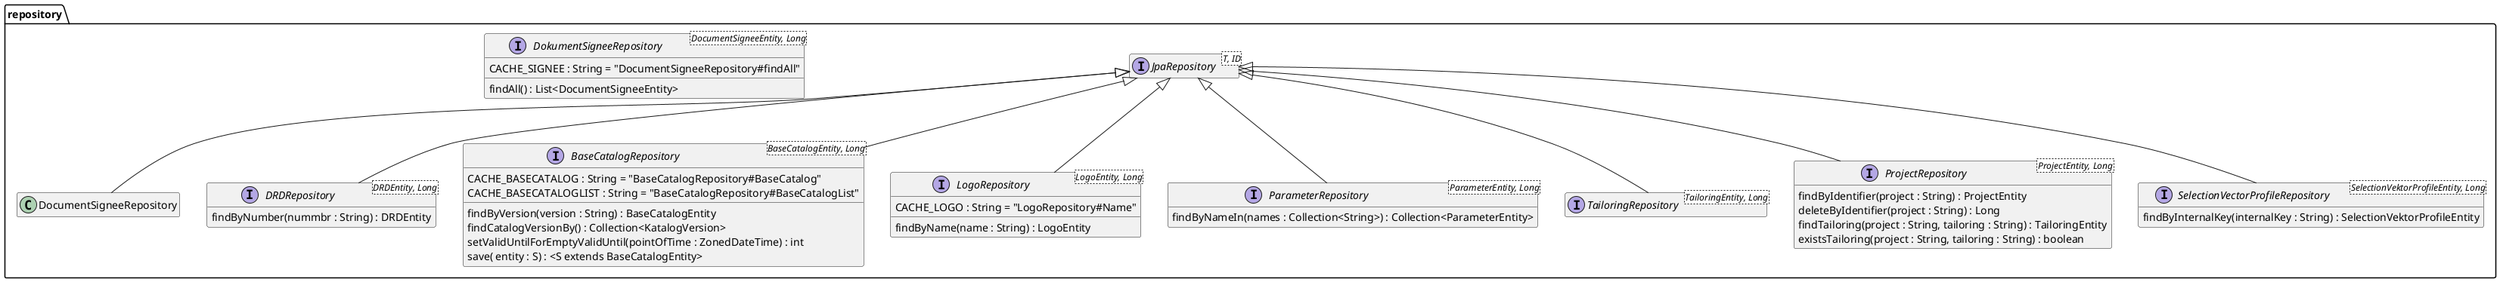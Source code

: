 @startuml Ebene3.png
hide empty members

package repository {
    interface JpaRepository<T, ID>

    interface DokumentSigneeRepository<DocumentSigneeEntity, Long> {
        CACHE_SIGNEE : String = "DocumentSigneeRepository#findAll"
        findAll() : List<DocumentSigneeEntity>
    }
    JpaRepository <|-- DocumentSigneeRepository

    interface DRDRepository<DRDEntity, Long> {
        findByNumber(nummbr : String) : DRDEntity
    }
    JpaRepository <|-- DRDRepository

    interface BaseCatalogRepository<BaseCatalogEntity, Long> {
        CACHE_BASECATALOG : String = "BaseCatalogRepository#BaseCatalog"
        CACHE_BASECATALOGLIST : String = "BaseCatalogRepository#BaseCatalogList"
        findByVersion(version : String) : BaseCatalogEntity
        findCatalogVersionBy() : Collection<KatalogVersion>
        setValidUntilForEmptyValidUntil(pointOfTime : ZonedDateTime) : int
        save( entity : S) : <S extends BaseCatalogEntity>
    }
    JpaRepository <|-- BaseCatalogRepository

    interface LogoRepository<LogoEntity, Long> {
        CACHE_LOGO : String = "LogoRepository#Name"
        findByName(name : String) : LogoEntity
    }
    JpaRepository <|-- LogoRepository

    interface ParameterRepository<ParameterEntity, Long> {
        findByNameIn(names : Collection<String>) : Collection<ParameterEntity>
    }
    JpaRepository <|-- ParameterRepository

    interface TailoringRepository<TailoringEntity, Long> {
    }
    JpaRepository <|-- TailoringRepository

    interface ProjectRepository<ProjectEntity, Long> {
        findByIdentifier(project : String) : ProjectEntity
        deleteByIdentifier(project : String) : Long
        findTailoring(project : String, tailoring : String) : TailoringEntity
        existsTailoring(project : String, tailoring : String) : boolean
    }
    JpaRepository <|-- ProjectRepository

    interface SelectionVectorProfileRepository<SelectionVektorProfileEntity, Long> {
        findByInternalKey(internalKey : String) : SelectionVektorProfileEntity
    }
    JpaRepository <|-- SelectionVectorProfileRepository

}
@enduml